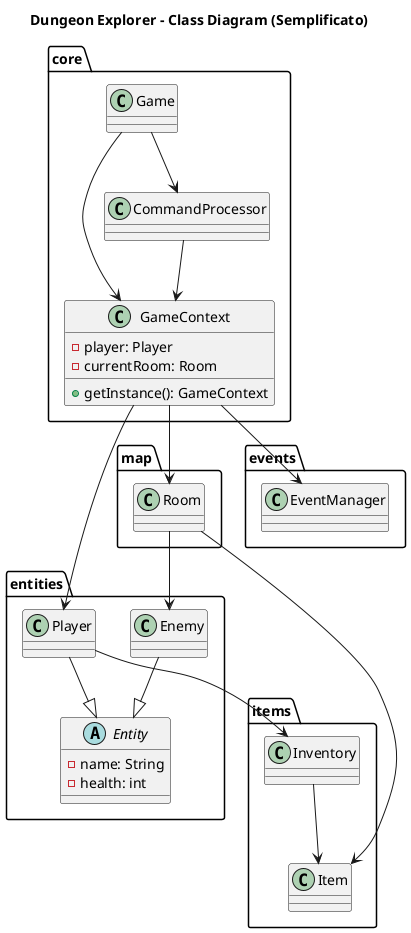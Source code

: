 @startuml SimpleClassDiagram

title Dungeon Explorer - Class Diagram (Semplificato)

package core {
  class GameContext {
    - player: Player
    - currentRoom: Room
    + getInstance(): GameContext
  }

  class Game
  class CommandProcessor
}

package entities {
  abstract class Entity {
    - name: String
    - health: int
  }

  class Player
  class Enemy
}

package items {
  class Item
  class Inventory
}

package map {
  class Room
}

package events {
  class EventManager
}

' -- RELAZIONI --

GameContext --> Player
GameContext --> Room
Game --> CommandProcessor
Game --> GameContext
CommandProcessor --> GameContext

Player --|> Entity
Enemy --|> Entity
Player --> Inventory
Inventory --> Item
Room --> Enemy
Room --> Item
GameContext --> EventManager

@enduml